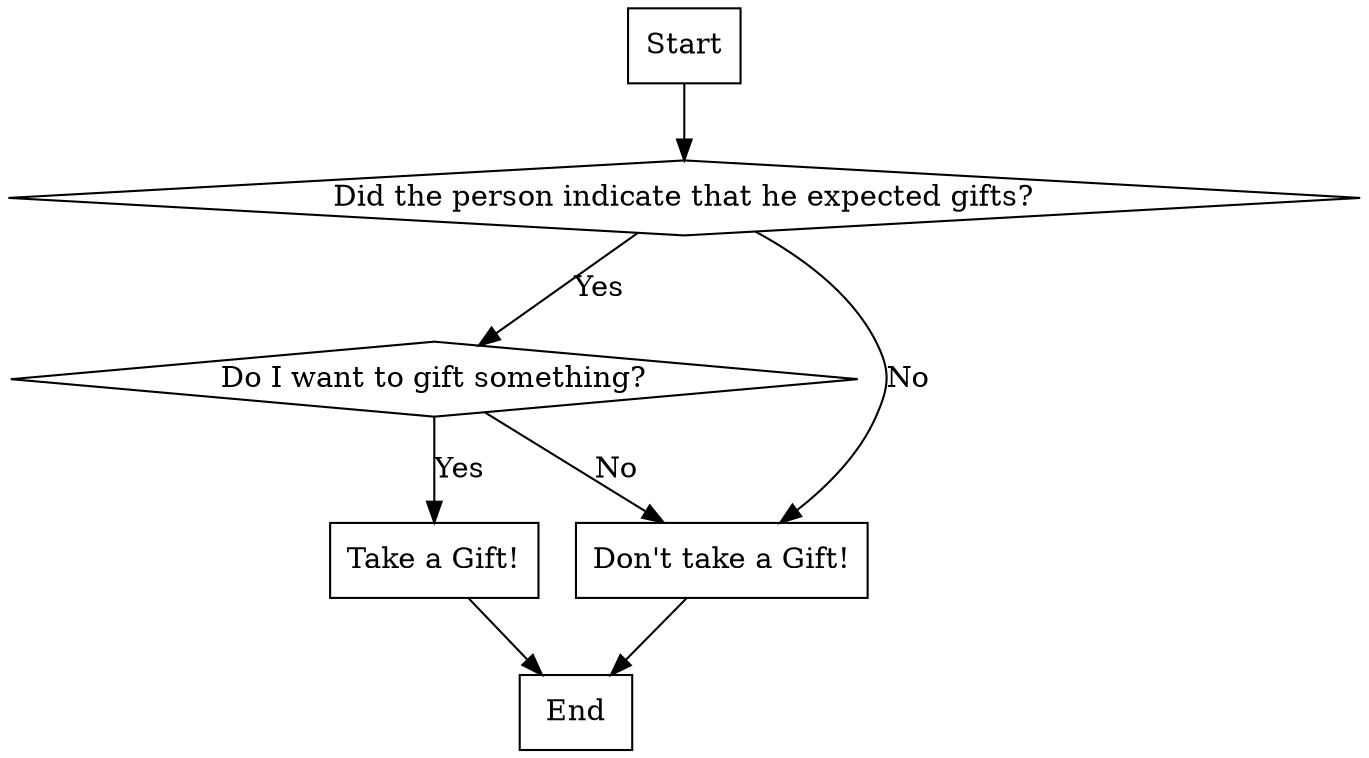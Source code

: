 
strict digraph BirthdayGift
{
	start [ shape = "box", label = "Start" ];
	end [ shape = "box", label = "End" ];

	gifts_expected [ shape = "diamond", label = "Did the person indicate that he expected gifts?" ];
	want_to_gift [ shape = "diamond", label = "Do I want to gift something?" ];

	take_gift [ shape = "box", label = "Take a Gift!" ];
	dont_take_gift [ shape = "box", label = "Don't take a Gift!" ];

	start -> gifts_expected;

	gifts_expected -> dont_take_gift [ label = "No" ];
	gifts_expected -> want_to_gift [ label = "Yes" ];

	want_to_gift -> dont_take_gift [ label = "No" ];
	want_to_gift -> take_gift [ label = "Yes" ];

	take_gift -> end;
	dont_take_gift -> end;

	{ rank = "same"; take_gift dont_take_gift };
}
